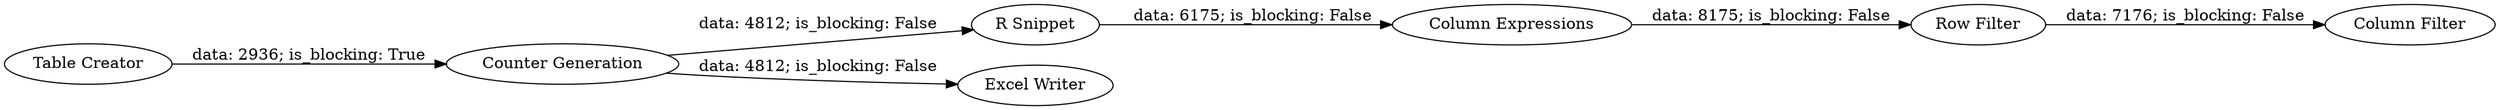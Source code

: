 digraph {
	"1704152271480323178_9" [label="R Snippet"]
	"1704152271480323178_4" [label="Counter Generation"]
	"1704152271480323178_8" [label="Table Creator"]
	"1704152271480323178_10" [label="Excel Writer"]
	"1704152271480323178_11" [label="Column Expressions"]
	"1704152271480323178_13" [label="Column Filter"]
	"1704152271480323178_12" [label="Row Filter"]
	"1704152271480323178_4" -> "1704152271480323178_9" [label="data: 4812; is_blocking: False"]
	"1704152271480323178_11" -> "1704152271480323178_12" [label="data: 8175; is_blocking: False"]
	"1704152271480323178_4" -> "1704152271480323178_10" [label="data: 4812; is_blocking: False"]
	"1704152271480323178_8" -> "1704152271480323178_4" [label="data: 2936; is_blocking: True"]
	"1704152271480323178_9" -> "1704152271480323178_11" [label="data: 6175; is_blocking: False"]
	"1704152271480323178_12" -> "1704152271480323178_13" [label="data: 7176; is_blocking: False"]
	rankdir=LR
}
